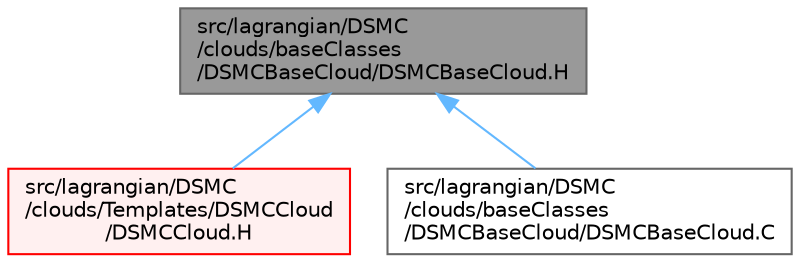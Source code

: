 digraph "src/lagrangian/DSMC/clouds/baseClasses/DSMCBaseCloud/DSMCBaseCloud.H"
{
 // LATEX_PDF_SIZE
  bgcolor="transparent";
  edge [fontname=Helvetica,fontsize=10,labelfontname=Helvetica,labelfontsize=10];
  node [fontname=Helvetica,fontsize=10,shape=box,height=0.2,width=0.4];
  Node1 [id="Node000001",label="src/lagrangian/DSMC\l/clouds/baseClasses\l/DSMCBaseCloud/DSMCBaseCloud.H",height=0.2,width=0.4,color="gray40", fillcolor="grey60", style="filled", fontcolor="black",tooltip=" "];
  Node1 -> Node2 [id="edge1_Node000001_Node000002",dir="back",color="steelblue1",style="solid",tooltip=" "];
  Node2 [id="Node000002",label="src/lagrangian/DSMC\l/clouds/Templates/DSMCCloud\l/DSMCCloud.H",height=0.2,width=0.4,color="red", fillcolor="#FFF0F0", style="filled",URL="$DSMCCloud_8H.html",tooltip=" "];
  Node1 -> Node15 [id="edge2_Node000001_Node000015",dir="back",color="steelblue1",style="solid",tooltip=" "];
  Node15 [id="Node000015",label="src/lagrangian/DSMC\l/clouds/baseClasses\l/DSMCBaseCloud/DSMCBaseCloud.C",height=0.2,width=0.4,color="grey40", fillcolor="white", style="filled",URL="$DSMCBaseCloud_8C.html",tooltip=" "];
}
